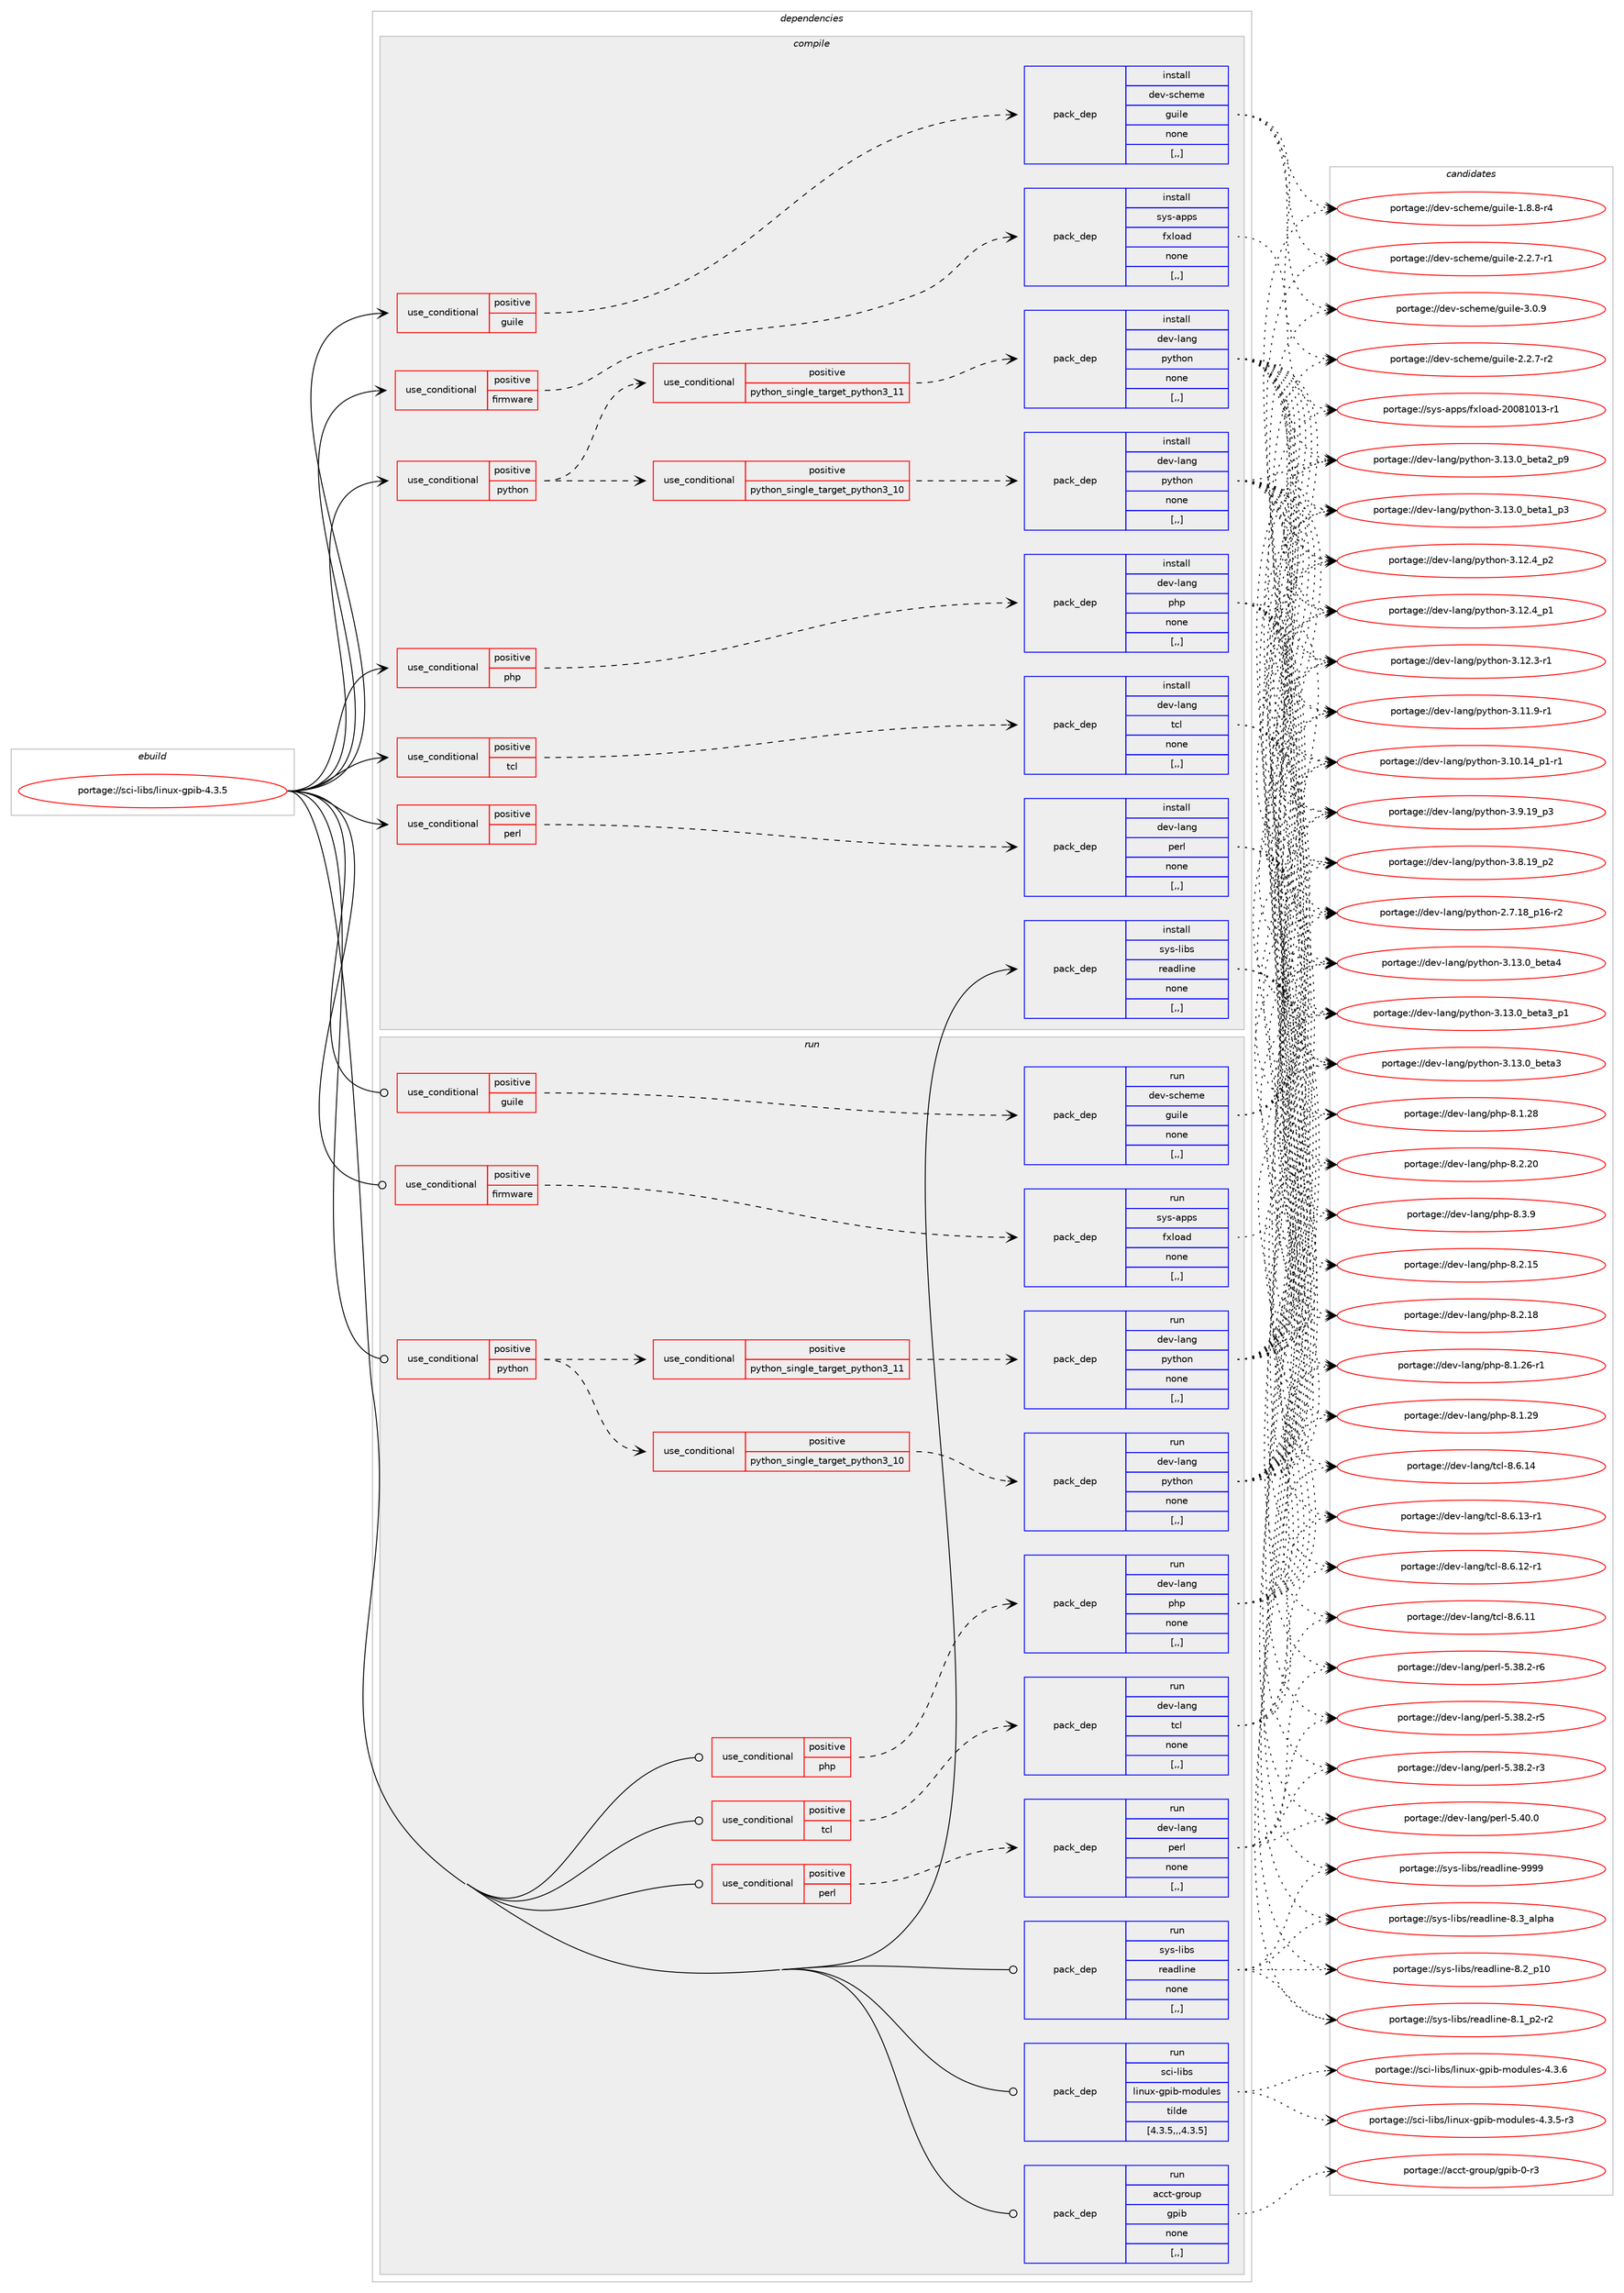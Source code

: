 digraph prolog {

# *************
# Graph options
# *************

newrank=true;
concentrate=true;
compound=true;
graph [rankdir=LR,fontname=Helvetica,fontsize=10,ranksep=1.5];#, ranksep=2.5, nodesep=0.2];
edge  [arrowhead=vee];
node  [fontname=Helvetica,fontsize=10];

# **********
# The ebuild
# **********

subgraph cluster_leftcol {
color=gray;
label=<<i>ebuild</i>>;
id [label="portage://sci-libs/linux-gpib-4.3.5", color=red, width=4, href="../sci-libs/linux-gpib-4.3.5.svg"];
}

# ****************
# The dependencies
# ****************

subgraph cluster_midcol {
color=gray;
label=<<i>dependencies</i>>;
subgraph cluster_compile {
fillcolor="#eeeeee";
style=filled;
label=<<i>compile</i>>;
subgraph cond106929 {
dependency403985 [label=<<TABLE BORDER="0" CELLBORDER="1" CELLSPACING="0" CELLPADDING="4"><TR><TD ROWSPAN="3" CELLPADDING="10">use_conditional</TD></TR><TR><TD>positive</TD></TR><TR><TD>firmware</TD></TR></TABLE>>, shape=none, color=red];
subgraph pack294185 {
dependency403986 [label=<<TABLE BORDER="0" CELLBORDER="1" CELLSPACING="0" CELLPADDING="4" WIDTH="220"><TR><TD ROWSPAN="6" CELLPADDING="30">pack_dep</TD></TR><TR><TD WIDTH="110">install</TD></TR><TR><TD>sys-apps</TD></TR><TR><TD>fxload</TD></TR><TR><TD>none</TD></TR><TR><TD>[,,]</TD></TR></TABLE>>, shape=none, color=blue];
}
dependency403985:e -> dependency403986:w [weight=20,style="dashed",arrowhead="vee"];
}
id:e -> dependency403985:w [weight=20,style="solid",arrowhead="vee"];
subgraph cond106930 {
dependency403987 [label=<<TABLE BORDER="0" CELLBORDER="1" CELLSPACING="0" CELLPADDING="4"><TR><TD ROWSPAN="3" CELLPADDING="10">use_conditional</TD></TR><TR><TD>positive</TD></TR><TR><TD>guile</TD></TR></TABLE>>, shape=none, color=red];
subgraph pack294186 {
dependency403988 [label=<<TABLE BORDER="0" CELLBORDER="1" CELLSPACING="0" CELLPADDING="4" WIDTH="220"><TR><TD ROWSPAN="6" CELLPADDING="30">pack_dep</TD></TR><TR><TD WIDTH="110">install</TD></TR><TR><TD>dev-scheme</TD></TR><TR><TD>guile</TD></TR><TR><TD>none</TD></TR><TR><TD>[,,]</TD></TR></TABLE>>, shape=none, color=blue];
}
dependency403987:e -> dependency403988:w [weight=20,style="dashed",arrowhead="vee"];
}
id:e -> dependency403987:w [weight=20,style="solid",arrowhead="vee"];
subgraph cond106931 {
dependency403989 [label=<<TABLE BORDER="0" CELLBORDER="1" CELLSPACING="0" CELLPADDING="4"><TR><TD ROWSPAN="3" CELLPADDING="10">use_conditional</TD></TR><TR><TD>positive</TD></TR><TR><TD>perl</TD></TR></TABLE>>, shape=none, color=red];
subgraph pack294187 {
dependency403990 [label=<<TABLE BORDER="0" CELLBORDER="1" CELLSPACING="0" CELLPADDING="4" WIDTH="220"><TR><TD ROWSPAN="6" CELLPADDING="30">pack_dep</TD></TR><TR><TD WIDTH="110">install</TD></TR><TR><TD>dev-lang</TD></TR><TR><TD>perl</TD></TR><TR><TD>none</TD></TR><TR><TD>[,,]</TD></TR></TABLE>>, shape=none, color=blue];
}
dependency403989:e -> dependency403990:w [weight=20,style="dashed",arrowhead="vee"];
}
id:e -> dependency403989:w [weight=20,style="solid",arrowhead="vee"];
subgraph cond106932 {
dependency403991 [label=<<TABLE BORDER="0" CELLBORDER="1" CELLSPACING="0" CELLPADDING="4"><TR><TD ROWSPAN="3" CELLPADDING="10">use_conditional</TD></TR><TR><TD>positive</TD></TR><TR><TD>php</TD></TR></TABLE>>, shape=none, color=red];
subgraph pack294188 {
dependency403992 [label=<<TABLE BORDER="0" CELLBORDER="1" CELLSPACING="0" CELLPADDING="4" WIDTH="220"><TR><TD ROWSPAN="6" CELLPADDING="30">pack_dep</TD></TR><TR><TD WIDTH="110">install</TD></TR><TR><TD>dev-lang</TD></TR><TR><TD>php</TD></TR><TR><TD>none</TD></TR><TR><TD>[,,]</TD></TR></TABLE>>, shape=none, color=blue];
}
dependency403991:e -> dependency403992:w [weight=20,style="dashed",arrowhead="vee"];
}
id:e -> dependency403991:w [weight=20,style="solid",arrowhead="vee"];
subgraph cond106933 {
dependency403993 [label=<<TABLE BORDER="0" CELLBORDER="1" CELLSPACING="0" CELLPADDING="4"><TR><TD ROWSPAN="3" CELLPADDING="10">use_conditional</TD></TR><TR><TD>positive</TD></TR><TR><TD>python</TD></TR></TABLE>>, shape=none, color=red];
subgraph cond106934 {
dependency403994 [label=<<TABLE BORDER="0" CELLBORDER="1" CELLSPACING="0" CELLPADDING="4"><TR><TD ROWSPAN="3" CELLPADDING="10">use_conditional</TD></TR><TR><TD>positive</TD></TR><TR><TD>python_single_target_python3_10</TD></TR></TABLE>>, shape=none, color=red];
subgraph pack294189 {
dependency403995 [label=<<TABLE BORDER="0" CELLBORDER="1" CELLSPACING="0" CELLPADDING="4" WIDTH="220"><TR><TD ROWSPAN="6" CELLPADDING="30">pack_dep</TD></TR><TR><TD WIDTH="110">install</TD></TR><TR><TD>dev-lang</TD></TR><TR><TD>python</TD></TR><TR><TD>none</TD></TR><TR><TD>[,,]</TD></TR></TABLE>>, shape=none, color=blue];
}
dependency403994:e -> dependency403995:w [weight=20,style="dashed",arrowhead="vee"];
}
dependency403993:e -> dependency403994:w [weight=20,style="dashed",arrowhead="vee"];
subgraph cond106935 {
dependency403996 [label=<<TABLE BORDER="0" CELLBORDER="1" CELLSPACING="0" CELLPADDING="4"><TR><TD ROWSPAN="3" CELLPADDING="10">use_conditional</TD></TR><TR><TD>positive</TD></TR><TR><TD>python_single_target_python3_11</TD></TR></TABLE>>, shape=none, color=red];
subgraph pack294190 {
dependency403997 [label=<<TABLE BORDER="0" CELLBORDER="1" CELLSPACING="0" CELLPADDING="4" WIDTH="220"><TR><TD ROWSPAN="6" CELLPADDING="30">pack_dep</TD></TR><TR><TD WIDTH="110">install</TD></TR><TR><TD>dev-lang</TD></TR><TR><TD>python</TD></TR><TR><TD>none</TD></TR><TR><TD>[,,]</TD></TR></TABLE>>, shape=none, color=blue];
}
dependency403996:e -> dependency403997:w [weight=20,style="dashed",arrowhead="vee"];
}
dependency403993:e -> dependency403996:w [weight=20,style="dashed",arrowhead="vee"];
}
id:e -> dependency403993:w [weight=20,style="solid",arrowhead="vee"];
subgraph cond106936 {
dependency403998 [label=<<TABLE BORDER="0" CELLBORDER="1" CELLSPACING="0" CELLPADDING="4"><TR><TD ROWSPAN="3" CELLPADDING="10">use_conditional</TD></TR><TR><TD>positive</TD></TR><TR><TD>tcl</TD></TR></TABLE>>, shape=none, color=red];
subgraph pack294191 {
dependency403999 [label=<<TABLE BORDER="0" CELLBORDER="1" CELLSPACING="0" CELLPADDING="4" WIDTH="220"><TR><TD ROWSPAN="6" CELLPADDING="30">pack_dep</TD></TR><TR><TD WIDTH="110">install</TD></TR><TR><TD>dev-lang</TD></TR><TR><TD>tcl</TD></TR><TR><TD>none</TD></TR><TR><TD>[,,]</TD></TR></TABLE>>, shape=none, color=blue];
}
dependency403998:e -> dependency403999:w [weight=20,style="dashed",arrowhead="vee"];
}
id:e -> dependency403998:w [weight=20,style="solid",arrowhead="vee"];
subgraph pack294192 {
dependency404000 [label=<<TABLE BORDER="0" CELLBORDER="1" CELLSPACING="0" CELLPADDING="4" WIDTH="220"><TR><TD ROWSPAN="6" CELLPADDING="30">pack_dep</TD></TR><TR><TD WIDTH="110">install</TD></TR><TR><TD>sys-libs</TD></TR><TR><TD>readline</TD></TR><TR><TD>none</TD></TR><TR><TD>[,,]</TD></TR></TABLE>>, shape=none, color=blue];
}
id:e -> dependency404000:w [weight=20,style="solid",arrowhead="vee"];
}
subgraph cluster_compileandrun {
fillcolor="#eeeeee";
style=filled;
label=<<i>compile and run</i>>;
}
subgraph cluster_run {
fillcolor="#eeeeee";
style=filled;
label=<<i>run</i>>;
subgraph cond106937 {
dependency404001 [label=<<TABLE BORDER="0" CELLBORDER="1" CELLSPACING="0" CELLPADDING="4"><TR><TD ROWSPAN="3" CELLPADDING="10">use_conditional</TD></TR><TR><TD>positive</TD></TR><TR><TD>firmware</TD></TR></TABLE>>, shape=none, color=red];
subgraph pack294193 {
dependency404002 [label=<<TABLE BORDER="0" CELLBORDER="1" CELLSPACING="0" CELLPADDING="4" WIDTH="220"><TR><TD ROWSPAN="6" CELLPADDING="30">pack_dep</TD></TR><TR><TD WIDTH="110">run</TD></TR><TR><TD>sys-apps</TD></TR><TR><TD>fxload</TD></TR><TR><TD>none</TD></TR><TR><TD>[,,]</TD></TR></TABLE>>, shape=none, color=blue];
}
dependency404001:e -> dependency404002:w [weight=20,style="dashed",arrowhead="vee"];
}
id:e -> dependency404001:w [weight=20,style="solid",arrowhead="odot"];
subgraph cond106938 {
dependency404003 [label=<<TABLE BORDER="0" CELLBORDER="1" CELLSPACING="0" CELLPADDING="4"><TR><TD ROWSPAN="3" CELLPADDING="10">use_conditional</TD></TR><TR><TD>positive</TD></TR><TR><TD>guile</TD></TR></TABLE>>, shape=none, color=red];
subgraph pack294194 {
dependency404004 [label=<<TABLE BORDER="0" CELLBORDER="1" CELLSPACING="0" CELLPADDING="4" WIDTH="220"><TR><TD ROWSPAN="6" CELLPADDING="30">pack_dep</TD></TR><TR><TD WIDTH="110">run</TD></TR><TR><TD>dev-scheme</TD></TR><TR><TD>guile</TD></TR><TR><TD>none</TD></TR><TR><TD>[,,]</TD></TR></TABLE>>, shape=none, color=blue];
}
dependency404003:e -> dependency404004:w [weight=20,style="dashed",arrowhead="vee"];
}
id:e -> dependency404003:w [weight=20,style="solid",arrowhead="odot"];
subgraph cond106939 {
dependency404005 [label=<<TABLE BORDER="0" CELLBORDER="1" CELLSPACING="0" CELLPADDING="4"><TR><TD ROWSPAN="3" CELLPADDING="10">use_conditional</TD></TR><TR><TD>positive</TD></TR><TR><TD>perl</TD></TR></TABLE>>, shape=none, color=red];
subgraph pack294195 {
dependency404006 [label=<<TABLE BORDER="0" CELLBORDER="1" CELLSPACING="0" CELLPADDING="4" WIDTH="220"><TR><TD ROWSPAN="6" CELLPADDING="30">pack_dep</TD></TR><TR><TD WIDTH="110">run</TD></TR><TR><TD>dev-lang</TD></TR><TR><TD>perl</TD></TR><TR><TD>none</TD></TR><TR><TD>[,,]</TD></TR></TABLE>>, shape=none, color=blue];
}
dependency404005:e -> dependency404006:w [weight=20,style="dashed",arrowhead="vee"];
}
id:e -> dependency404005:w [weight=20,style="solid",arrowhead="odot"];
subgraph cond106940 {
dependency404007 [label=<<TABLE BORDER="0" CELLBORDER="1" CELLSPACING="0" CELLPADDING="4"><TR><TD ROWSPAN="3" CELLPADDING="10">use_conditional</TD></TR><TR><TD>positive</TD></TR><TR><TD>php</TD></TR></TABLE>>, shape=none, color=red];
subgraph pack294196 {
dependency404008 [label=<<TABLE BORDER="0" CELLBORDER="1" CELLSPACING="0" CELLPADDING="4" WIDTH="220"><TR><TD ROWSPAN="6" CELLPADDING="30">pack_dep</TD></TR><TR><TD WIDTH="110">run</TD></TR><TR><TD>dev-lang</TD></TR><TR><TD>php</TD></TR><TR><TD>none</TD></TR><TR><TD>[,,]</TD></TR></TABLE>>, shape=none, color=blue];
}
dependency404007:e -> dependency404008:w [weight=20,style="dashed",arrowhead="vee"];
}
id:e -> dependency404007:w [weight=20,style="solid",arrowhead="odot"];
subgraph cond106941 {
dependency404009 [label=<<TABLE BORDER="0" CELLBORDER="1" CELLSPACING="0" CELLPADDING="4"><TR><TD ROWSPAN="3" CELLPADDING="10">use_conditional</TD></TR><TR><TD>positive</TD></TR><TR><TD>python</TD></TR></TABLE>>, shape=none, color=red];
subgraph cond106942 {
dependency404010 [label=<<TABLE BORDER="0" CELLBORDER="1" CELLSPACING="0" CELLPADDING="4"><TR><TD ROWSPAN="3" CELLPADDING="10">use_conditional</TD></TR><TR><TD>positive</TD></TR><TR><TD>python_single_target_python3_10</TD></TR></TABLE>>, shape=none, color=red];
subgraph pack294197 {
dependency404011 [label=<<TABLE BORDER="0" CELLBORDER="1" CELLSPACING="0" CELLPADDING="4" WIDTH="220"><TR><TD ROWSPAN="6" CELLPADDING="30">pack_dep</TD></TR><TR><TD WIDTH="110">run</TD></TR><TR><TD>dev-lang</TD></TR><TR><TD>python</TD></TR><TR><TD>none</TD></TR><TR><TD>[,,]</TD></TR></TABLE>>, shape=none, color=blue];
}
dependency404010:e -> dependency404011:w [weight=20,style="dashed",arrowhead="vee"];
}
dependency404009:e -> dependency404010:w [weight=20,style="dashed",arrowhead="vee"];
subgraph cond106943 {
dependency404012 [label=<<TABLE BORDER="0" CELLBORDER="1" CELLSPACING="0" CELLPADDING="4"><TR><TD ROWSPAN="3" CELLPADDING="10">use_conditional</TD></TR><TR><TD>positive</TD></TR><TR><TD>python_single_target_python3_11</TD></TR></TABLE>>, shape=none, color=red];
subgraph pack294198 {
dependency404013 [label=<<TABLE BORDER="0" CELLBORDER="1" CELLSPACING="0" CELLPADDING="4" WIDTH="220"><TR><TD ROWSPAN="6" CELLPADDING="30">pack_dep</TD></TR><TR><TD WIDTH="110">run</TD></TR><TR><TD>dev-lang</TD></TR><TR><TD>python</TD></TR><TR><TD>none</TD></TR><TR><TD>[,,]</TD></TR></TABLE>>, shape=none, color=blue];
}
dependency404012:e -> dependency404013:w [weight=20,style="dashed",arrowhead="vee"];
}
dependency404009:e -> dependency404012:w [weight=20,style="dashed",arrowhead="vee"];
}
id:e -> dependency404009:w [weight=20,style="solid",arrowhead="odot"];
subgraph cond106944 {
dependency404014 [label=<<TABLE BORDER="0" CELLBORDER="1" CELLSPACING="0" CELLPADDING="4"><TR><TD ROWSPAN="3" CELLPADDING="10">use_conditional</TD></TR><TR><TD>positive</TD></TR><TR><TD>tcl</TD></TR></TABLE>>, shape=none, color=red];
subgraph pack294199 {
dependency404015 [label=<<TABLE BORDER="0" CELLBORDER="1" CELLSPACING="0" CELLPADDING="4" WIDTH="220"><TR><TD ROWSPAN="6" CELLPADDING="30">pack_dep</TD></TR><TR><TD WIDTH="110">run</TD></TR><TR><TD>dev-lang</TD></TR><TR><TD>tcl</TD></TR><TR><TD>none</TD></TR><TR><TD>[,,]</TD></TR></TABLE>>, shape=none, color=blue];
}
dependency404014:e -> dependency404015:w [weight=20,style="dashed",arrowhead="vee"];
}
id:e -> dependency404014:w [weight=20,style="solid",arrowhead="odot"];
subgraph pack294200 {
dependency404016 [label=<<TABLE BORDER="0" CELLBORDER="1" CELLSPACING="0" CELLPADDING="4" WIDTH="220"><TR><TD ROWSPAN="6" CELLPADDING="30">pack_dep</TD></TR><TR><TD WIDTH="110">run</TD></TR><TR><TD>acct-group</TD></TR><TR><TD>gpib</TD></TR><TR><TD>none</TD></TR><TR><TD>[,,]</TD></TR></TABLE>>, shape=none, color=blue];
}
id:e -> dependency404016:w [weight=20,style="solid",arrowhead="odot"];
subgraph pack294201 {
dependency404017 [label=<<TABLE BORDER="0" CELLBORDER="1" CELLSPACING="0" CELLPADDING="4" WIDTH="220"><TR><TD ROWSPAN="6" CELLPADDING="30">pack_dep</TD></TR><TR><TD WIDTH="110">run</TD></TR><TR><TD>sci-libs</TD></TR><TR><TD>linux-gpib-modules</TD></TR><TR><TD>tilde</TD></TR><TR><TD>[4.3.5,,,4.3.5]</TD></TR></TABLE>>, shape=none, color=blue];
}
id:e -> dependency404017:w [weight=20,style="solid",arrowhead="odot"];
subgraph pack294202 {
dependency404018 [label=<<TABLE BORDER="0" CELLBORDER="1" CELLSPACING="0" CELLPADDING="4" WIDTH="220"><TR><TD ROWSPAN="6" CELLPADDING="30">pack_dep</TD></TR><TR><TD WIDTH="110">run</TD></TR><TR><TD>sys-libs</TD></TR><TR><TD>readline</TD></TR><TR><TD>none</TD></TR><TR><TD>[,,]</TD></TR></TABLE>>, shape=none, color=blue];
}
id:e -> dependency404018:w [weight=20,style="solid",arrowhead="odot"];
}
}

# **************
# The candidates
# **************

subgraph cluster_choices {
rank=same;
color=gray;
label=<<i>candidates</i>>;

subgraph choice294185 {
color=black;
nodesep=1;
choice115121115459711211211547102120108111971004550484856494849514511449 [label="portage://sys-apps/fxload-20081013-r1", color=red, width=4,href="../sys-apps/fxload-20081013-r1.svg"];
dependency403986:e -> choice115121115459711211211547102120108111971004550484856494849514511449:w [style=dotted,weight="100"];
}
subgraph choice294186 {
color=black;
nodesep=1;
choice100101118451159910410110910147103117105108101455146484657 [label="portage://dev-scheme/guile-3.0.9", color=red, width=4,href="../dev-scheme/guile-3.0.9.svg"];
choice1001011184511599104101109101471031171051081014550465046554511450 [label="portage://dev-scheme/guile-2.2.7-r2", color=red, width=4,href="../dev-scheme/guile-2.2.7-r2.svg"];
choice1001011184511599104101109101471031171051081014550465046554511449 [label="portage://dev-scheme/guile-2.2.7-r1", color=red, width=4,href="../dev-scheme/guile-2.2.7-r1.svg"];
choice1001011184511599104101109101471031171051081014549465646564511452 [label="portage://dev-scheme/guile-1.8.8-r4", color=red, width=4,href="../dev-scheme/guile-1.8.8-r4.svg"];
dependency403988:e -> choice100101118451159910410110910147103117105108101455146484657:w [style=dotted,weight="100"];
dependency403988:e -> choice1001011184511599104101109101471031171051081014550465046554511450:w [style=dotted,weight="100"];
dependency403988:e -> choice1001011184511599104101109101471031171051081014550465046554511449:w [style=dotted,weight="100"];
dependency403988:e -> choice1001011184511599104101109101471031171051081014549465646564511452:w [style=dotted,weight="100"];
}
subgraph choice294187 {
color=black;
nodesep=1;
choice10010111845108971101034711210111410845534652484648 [label="portage://dev-lang/perl-5.40.0", color=red, width=4,href="../dev-lang/perl-5.40.0.svg"];
choice100101118451089711010347112101114108455346515646504511454 [label="portage://dev-lang/perl-5.38.2-r6", color=red, width=4,href="../dev-lang/perl-5.38.2-r6.svg"];
choice100101118451089711010347112101114108455346515646504511453 [label="portage://dev-lang/perl-5.38.2-r5", color=red, width=4,href="../dev-lang/perl-5.38.2-r5.svg"];
choice100101118451089711010347112101114108455346515646504511451 [label="portage://dev-lang/perl-5.38.2-r3", color=red, width=4,href="../dev-lang/perl-5.38.2-r3.svg"];
dependency403990:e -> choice10010111845108971101034711210111410845534652484648:w [style=dotted,weight="100"];
dependency403990:e -> choice100101118451089711010347112101114108455346515646504511454:w [style=dotted,weight="100"];
dependency403990:e -> choice100101118451089711010347112101114108455346515646504511453:w [style=dotted,weight="100"];
dependency403990:e -> choice100101118451089711010347112101114108455346515646504511451:w [style=dotted,weight="100"];
}
subgraph choice294188 {
color=black;
nodesep=1;
choice100101118451089711010347112104112455646514657 [label="portage://dev-lang/php-8.3.9", color=red, width=4,href="../dev-lang/php-8.3.9.svg"];
choice10010111845108971101034711210411245564650465048 [label="portage://dev-lang/php-8.2.20", color=red, width=4,href="../dev-lang/php-8.2.20.svg"];
choice10010111845108971101034711210411245564650464956 [label="portage://dev-lang/php-8.2.18", color=red, width=4,href="../dev-lang/php-8.2.18.svg"];
choice10010111845108971101034711210411245564650464953 [label="portage://dev-lang/php-8.2.15", color=red, width=4,href="../dev-lang/php-8.2.15.svg"];
choice10010111845108971101034711210411245564649465057 [label="portage://dev-lang/php-8.1.29", color=red, width=4,href="../dev-lang/php-8.1.29.svg"];
choice10010111845108971101034711210411245564649465056 [label="portage://dev-lang/php-8.1.28", color=red, width=4,href="../dev-lang/php-8.1.28.svg"];
choice100101118451089711010347112104112455646494650544511449 [label="portage://dev-lang/php-8.1.26-r1", color=red, width=4,href="../dev-lang/php-8.1.26-r1.svg"];
dependency403992:e -> choice100101118451089711010347112104112455646514657:w [style=dotted,weight="100"];
dependency403992:e -> choice10010111845108971101034711210411245564650465048:w [style=dotted,weight="100"];
dependency403992:e -> choice10010111845108971101034711210411245564650464956:w [style=dotted,weight="100"];
dependency403992:e -> choice10010111845108971101034711210411245564650464953:w [style=dotted,weight="100"];
dependency403992:e -> choice10010111845108971101034711210411245564649465057:w [style=dotted,weight="100"];
dependency403992:e -> choice10010111845108971101034711210411245564649465056:w [style=dotted,weight="100"];
dependency403992:e -> choice100101118451089711010347112104112455646494650544511449:w [style=dotted,weight="100"];
}
subgraph choice294189 {
color=black;
nodesep=1;
choice1001011184510897110103471121211161041111104551464951464895981011169752 [label="portage://dev-lang/python-3.13.0_beta4", color=red, width=4,href="../dev-lang/python-3.13.0_beta4.svg"];
choice10010111845108971101034711212111610411111045514649514648959810111697519511249 [label="portage://dev-lang/python-3.13.0_beta3_p1", color=red, width=4,href="../dev-lang/python-3.13.0_beta3_p1.svg"];
choice1001011184510897110103471121211161041111104551464951464895981011169751 [label="portage://dev-lang/python-3.13.0_beta3", color=red, width=4,href="../dev-lang/python-3.13.0_beta3.svg"];
choice10010111845108971101034711212111610411111045514649514648959810111697509511257 [label="portage://dev-lang/python-3.13.0_beta2_p9", color=red, width=4,href="../dev-lang/python-3.13.0_beta2_p9.svg"];
choice10010111845108971101034711212111610411111045514649514648959810111697499511251 [label="portage://dev-lang/python-3.13.0_beta1_p3", color=red, width=4,href="../dev-lang/python-3.13.0_beta1_p3.svg"];
choice100101118451089711010347112121116104111110455146495046529511250 [label="portage://dev-lang/python-3.12.4_p2", color=red, width=4,href="../dev-lang/python-3.12.4_p2.svg"];
choice100101118451089711010347112121116104111110455146495046529511249 [label="portage://dev-lang/python-3.12.4_p1", color=red, width=4,href="../dev-lang/python-3.12.4_p1.svg"];
choice100101118451089711010347112121116104111110455146495046514511449 [label="portage://dev-lang/python-3.12.3-r1", color=red, width=4,href="../dev-lang/python-3.12.3-r1.svg"];
choice100101118451089711010347112121116104111110455146494946574511449 [label="portage://dev-lang/python-3.11.9-r1", color=red, width=4,href="../dev-lang/python-3.11.9-r1.svg"];
choice100101118451089711010347112121116104111110455146494846495295112494511449 [label="portage://dev-lang/python-3.10.14_p1-r1", color=red, width=4,href="../dev-lang/python-3.10.14_p1-r1.svg"];
choice100101118451089711010347112121116104111110455146574649579511251 [label="portage://dev-lang/python-3.9.19_p3", color=red, width=4,href="../dev-lang/python-3.9.19_p3.svg"];
choice100101118451089711010347112121116104111110455146564649579511250 [label="portage://dev-lang/python-3.8.19_p2", color=red, width=4,href="../dev-lang/python-3.8.19_p2.svg"];
choice100101118451089711010347112121116104111110455046554649569511249544511450 [label="portage://dev-lang/python-2.7.18_p16-r2", color=red, width=4,href="../dev-lang/python-2.7.18_p16-r2.svg"];
dependency403995:e -> choice1001011184510897110103471121211161041111104551464951464895981011169752:w [style=dotted,weight="100"];
dependency403995:e -> choice10010111845108971101034711212111610411111045514649514648959810111697519511249:w [style=dotted,weight="100"];
dependency403995:e -> choice1001011184510897110103471121211161041111104551464951464895981011169751:w [style=dotted,weight="100"];
dependency403995:e -> choice10010111845108971101034711212111610411111045514649514648959810111697509511257:w [style=dotted,weight="100"];
dependency403995:e -> choice10010111845108971101034711212111610411111045514649514648959810111697499511251:w [style=dotted,weight="100"];
dependency403995:e -> choice100101118451089711010347112121116104111110455146495046529511250:w [style=dotted,weight="100"];
dependency403995:e -> choice100101118451089711010347112121116104111110455146495046529511249:w [style=dotted,weight="100"];
dependency403995:e -> choice100101118451089711010347112121116104111110455146495046514511449:w [style=dotted,weight="100"];
dependency403995:e -> choice100101118451089711010347112121116104111110455146494946574511449:w [style=dotted,weight="100"];
dependency403995:e -> choice100101118451089711010347112121116104111110455146494846495295112494511449:w [style=dotted,weight="100"];
dependency403995:e -> choice100101118451089711010347112121116104111110455146574649579511251:w [style=dotted,weight="100"];
dependency403995:e -> choice100101118451089711010347112121116104111110455146564649579511250:w [style=dotted,weight="100"];
dependency403995:e -> choice100101118451089711010347112121116104111110455046554649569511249544511450:w [style=dotted,weight="100"];
}
subgraph choice294190 {
color=black;
nodesep=1;
choice1001011184510897110103471121211161041111104551464951464895981011169752 [label="portage://dev-lang/python-3.13.0_beta4", color=red, width=4,href="../dev-lang/python-3.13.0_beta4.svg"];
choice10010111845108971101034711212111610411111045514649514648959810111697519511249 [label="portage://dev-lang/python-3.13.0_beta3_p1", color=red, width=4,href="../dev-lang/python-3.13.0_beta3_p1.svg"];
choice1001011184510897110103471121211161041111104551464951464895981011169751 [label="portage://dev-lang/python-3.13.0_beta3", color=red, width=4,href="../dev-lang/python-3.13.0_beta3.svg"];
choice10010111845108971101034711212111610411111045514649514648959810111697509511257 [label="portage://dev-lang/python-3.13.0_beta2_p9", color=red, width=4,href="../dev-lang/python-3.13.0_beta2_p9.svg"];
choice10010111845108971101034711212111610411111045514649514648959810111697499511251 [label="portage://dev-lang/python-3.13.0_beta1_p3", color=red, width=4,href="../dev-lang/python-3.13.0_beta1_p3.svg"];
choice100101118451089711010347112121116104111110455146495046529511250 [label="portage://dev-lang/python-3.12.4_p2", color=red, width=4,href="../dev-lang/python-3.12.4_p2.svg"];
choice100101118451089711010347112121116104111110455146495046529511249 [label="portage://dev-lang/python-3.12.4_p1", color=red, width=4,href="../dev-lang/python-3.12.4_p1.svg"];
choice100101118451089711010347112121116104111110455146495046514511449 [label="portage://dev-lang/python-3.12.3-r1", color=red, width=4,href="../dev-lang/python-3.12.3-r1.svg"];
choice100101118451089711010347112121116104111110455146494946574511449 [label="portage://dev-lang/python-3.11.9-r1", color=red, width=4,href="../dev-lang/python-3.11.9-r1.svg"];
choice100101118451089711010347112121116104111110455146494846495295112494511449 [label="portage://dev-lang/python-3.10.14_p1-r1", color=red, width=4,href="../dev-lang/python-3.10.14_p1-r1.svg"];
choice100101118451089711010347112121116104111110455146574649579511251 [label="portage://dev-lang/python-3.9.19_p3", color=red, width=4,href="../dev-lang/python-3.9.19_p3.svg"];
choice100101118451089711010347112121116104111110455146564649579511250 [label="portage://dev-lang/python-3.8.19_p2", color=red, width=4,href="../dev-lang/python-3.8.19_p2.svg"];
choice100101118451089711010347112121116104111110455046554649569511249544511450 [label="portage://dev-lang/python-2.7.18_p16-r2", color=red, width=4,href="../dev-lang/python-2.7.18_p16-r2.svg"];
dependency403997:e -> choice1001011184510897110103471121211161041111104551464951464895981011169752:w [style=dotted,weight="100"];
dependency403997:e -> choice10010111845108971101034711212111610411111045514649514648959810111697519511249:w [style=dotted,weight="100"];
dependency403997:e -> choice1001011184510897110103471121211161041111104551464951464895981011169751:w [style=dotted,weight="100"];
dependency403997:e -> choice10010111845108971101034711212111610411111045514649514648959810111697509511257:w [style=dotted,weight="100"];
dependency403997:e -> choice10010111845108971101034711212111610411111045514649514648959810111697499511251:w [style=dotted,weight="100"];
dependency403997:e -> choice100101118451089711010347112121116104111110455146495046529511250:w [style=dotted,weight="100"];
dependency403997:e -> choice100101118451089711010347112121116104111110455146495046529511249:w [style=dotted,weight="100"];
dependency403997:e -> choice100101118451089711010347112121116104111110455146495046514511449:w [style=dotted,weight="100"];
dependency403997:e -> choice100101118451089711010347112121116104111110455146494946574511449:w [style=dotted,weight="100"];
dependency403997:e -> choice100101118451089711010347112121116104111110455146494846495295112494511449:w [style=dotted,weight="100"];
dependency403997:e -> choice100101118451089711010347112121116104111110455146574649579511251:w [style=dotted,weight="100"];
dependency403997:e -> choice100101118451089711010347112121116104111110455146564649579511250:w [style=dotted,weight="100"];
dependency403997:e -> choice100101118451089711010347112121116104111110455046554649569511249544511450:w [style=dotted,weight="100"];
}
subgraph choice294191 {
color=black;
nodesep=1;
choice1001011184510897110103471169910845564654464952 [label="portage://dev-lang/tcl-8.6.14", color=red, width=4,href="../dev-lang/tcl-8.6.14.svg"];
choice10010111845108971101034711699108455646544649514511449 [label="portage://dev-lang/tcl-8.6.13-r1", color=red, width=4,href="../dev-lang/tcl-8.6.13-r1.svg"];
choice10010111845108971101034711699108455646544649504511449 [label="portage://dev-lang/tcl-8.6.12-r1", color=red, width=4,href="../dev-lang/tcl-8.6.12-r1.svg"];
choice1001011184510897110103471169910845564654464949 [label="portage://dev-lang/tcl-8.6.11", color=red, width=4,href="../dev-lang/tcl-8.6.11.svg"];
dependency403999:e -> choice1001011184510897110103471169910845564654464952:w [style=dotted,weight="100"];
dependency403999:e -> choice10010111845108971101034711699108455646544649514511449:w [style=dotted,weight="100"];
dependency403999:e -> choice10010111845108971101034711699108455646544649504511449:w [style=dotted,weight="100"];
dependency403999:e -> choice1001011184510897110103471169910845564654464949:w [style=dotted,weight="100"];
}
subgraph choice294192 {
color=black;
nodesep=1;
choice115121115451081059811547114101971001081051101014557575757 [label="portage://sys-libs/readline-9999", color=red, width=4,href="../sys-libs/readline-9999.svg"];
choice1151211154510810598115471141019710010810511010145564651959710811210497 [label="portage://sys-libs/readline-8.3_alpha", color=red, width=4,href="../sys-libs/readline-8.3_alpha.svg"];
choice1151211154510810598115471141019710010810511010145564650951124948 [label="portage://sys-libs/readline-8.2_p10", color=red, width=4,href="../sys-libs/readline-8.2_p10.svg"];
choice115121115451081059811547114101971001081051101014556464995112504511450 [label="portage://sys-libs/readline-8.1_p2-r2", color=red, width=4,href="../sys-libs/readline-8.1_p2-r2.svg"];
dependency404000:e -> choice115121115451081059811547114101971001081051101014557575757:w [style=dotted,weight="100"];
dependency404000:e -> choice1151211154510810598115471141019710010810511010145564651959710811210497:w [style=dotted,weight="100"];
dependency404000:e -> choice1151211154510810598115471141019710010810511010145564650951124948:w [style=dotted,weight="100"];
dependency404000:e -> choice115121115451081059811547114101971001081051101014556464995112504511450:w [style=dotted,weight="100"];
}
subgraph choice294193 {
color=black;
nodesep=1;
choice115121115459711211211547102120108111971004550484856494849514511449 [label="portage://sys-apps/fxload-20081013-r1", color=red, width=4,href="../sys-apps/fxload-20081013-r1.svg"];
dependency404002:e -> choice115121115459711211211547102120108111971004550484856494849514511449:w [style=dotted,weight="100"];
}
subgraph choice294194 {
color=black;
nodesep=1;
choice100101118451159910410110910147103117105108101455146484657 [label="portage://dev-scheme/guile-3.0.9", color=red, width=4,href="../dev-scheme/guile-3.0.9.svg"];
choice1001011184511599104101109101471031171051081014550465046554511450 [label="portage://dev-scheme/guile-2.2.7-r2", color=red, width=4,href="../dev-scheme/guile-2.2.7-r2.svg"];
choice1001011184511599104101109101471031171051081014550465046554511449 [label="portage://dev-scheme/guile-2.2.7-r1", color=red, width=4,href="../dev-scheme/guile-2.2.7-r1.svg"];
choice1001011184511599104101109101471031171051081014549465646564511452 [label="portage://dev-scheme/guile-1.8.8-r4", color=red, width=4,href="../dev-scheme/guile-1.8.8-r4.svg"];
dependency404004:e -> choice100101118451159910410110910147103117105108101455146484657:w [style=dotted,weight="100"];
dependency404004:e -> choice1001011184511599104101109101471031171051081014550465046554511450:w [style=dotted,weight="100"];
dependency404004:e -> choice1001011184511599104101109101471031171051081014550465046554511449:w [style=dotted,weight="100"];
dependency404004:e -> choice1001011184511599104101109101471031171051081014549465646564511452:w [style=dotted,weight="100"];
}
subgraph choice294195 {
color=black;
nodesep=1;
choice10010111845108971101034711210111410845534652484648 [label="portage://dev-lang/perl-5.40.0", color=red, width=4,href="../dev-lang/perl-5.40.0.svg"];
choice100101118451089711010347112101114108455346515646504511454 [label="portage://dev-lang/perl-5.38.2-r6", color=red, width=4,href="../dev-lang/perl-5.38.2-r6.svg"];
choice100101118451089711010347112101114108455346515646504511453 [label="portage://dev-lang/perl-5.38.2-r5", color=red, width=4,href="../dev-lang/perl-5.38.2-r5.svg"];
choice100101118451089711010347112101114108455346515646504511451 [label="portage://dev-lang/perl-5.38.2-r3", color=red, width=4,href="../dev-lang/perl-5.38.2-r3.svg"];
dependency404006:e -> choice10010111845108971101034711210111410845534652484648:w [style=dotted,weight="100"];
dependency404006:e -> choice100101118451089711010347112101114108455346515646504511454:w [style=dotted,weight="100"];
dependency404006:e -> choice100101118451089711010347112101114108455346515646504511453:w [style=dotted,weight="100"];
dependency404006:e -> choice100101118451089711010347112101114108455346515646504511451:w [style=dotted,weight="100"];
}
subgraph choice294196 {
color=black;
nodesep=1;
choice100101118451089711010347112104112455646514657 [label="portage://dev-lang/php-8.3.9", color=red, width=4,href="../dev-lang/php-8.3.9.svg"];
choice10010111845108971101034711210411245564650465048 [label="portage://dev-lang/php-8.2.20", color=red, width=4,href="../dev-lang/php-8.2.20.svg"];
choice10010111845108971101034711210411245564650464956 [label="portage://dev-lang/php-8.2.18", color=red, width=4,href="../dev-lang/php-8.2.18.svg"];
choice10010111845108971101034711210411245564650464953 [label="portage://dev-lang/php-8.2.15", color=red, width=4,href="../dev-lang/php-8.2.15.svg"];
choice10010111845108971101034711210411245564649465057 [label="portage://dev-lang/php-8.1.29", color=red, width=4,href="../dev-lang/php-8.1.29.svg"];
choice10010111845108971101034711210411245564649465056 [label="portage://dev-lang/php-8.1.28", color=red, width=4,href="../dev-lang/php-8.1.28.svg"];
choice100101118451089711010347112104112455646494650544511449 [label="portage://dev-lang/php-8.1.26-r1", color=red, width=4,href="../dev-lang/php-8.1.26-r1.svg"];
dependency404008:e -> choice100101118451089711010347112104112455646514657:w [style=dotted,weight="100"];
dependency404008:e -> choice10010111845108971101034711210411245564650465048:w [style=dotted,weight="100"];
dependency404008:e -> choice10010111845108971101034711210411245564650464956:w [style=dotted,weight="100"];
dependency404008:e -> choice10010111845108971101034711210411245564650464953:w [style=dotted,weight="100"];
dependency404008:e -> choice10010111845108971101034711210411245564649465057:w [style=dotted,weight="100"];
dependency404008:e -> choice10010111845108971101034711210411245564649465056:w [style=dotted,weight="100"];
dependency404008:e -> choice100101118451089711010347112104112455646494650544511449:w [style=dotted,weight="100"];
}
subgraph choice294197 {
color=black;
nodesep=1;
choice1001011184510897110103471121211161041111104551464951464895981011169752 [label="portage://dev-lang/python-3.13.0_beta4", color=red, width=4,href="../dev-lang/python-3.13.0_beta4.svg"];
choice10010111845108971101034711212111610411111045514649514648959810111697519511249 [label="portage://dev-lang/python-3.13.0_beta3_p1", color=red, width=4,href="../dev-lang/python-3.13.0_beta3_p1.svg"];
choice1001011184510897110103471121211161041111104551464951464895981011169751 [label="portage://dev-lang/python-3.13.0_beta3", color=red, width=4,href="../dev-lang/python-3.13.0_beta3.svg"];
choice10010111845108971101034711212111610411111045514649514648959810111697509511257 [label="portage://dev-lang/python-3.13.0_beta2_p9", color=red, width=4,href="../dev-lang/python-3.13.0_beta2_p9.svg"];
choice10010111845108971101034711212111610411111045514649514648959810111697499511251 [label="portage://dev-lang/python-3.13.0_beta1_p3", color=red, width=4,href="../dev-lang/python-3.13.0_beta1_p3.svg"];
choice100101118451089711010347112121116104111110455146495046529511250 [label="portage://dev-lang/python-3.12.4_p2", color=red, width=4,href="../dev-lang/python-3.12.4_p2.svg"];
choice100101118451089711010347112121116104111110455146495046529511249 [label="portage://dev-lang/python-3.12.4_p1", color=red, width=4,href="../dev-lang/python-3.12.4_p1.svg"];
choice100101118451089711010347112121116104111110455146495046514511449 [label="portage://dev-lang/python-3.12.3-r1", color=red, width=4,href="../dev-lang/python-3.12.3-r1.svg"];
choice100101118451089711010347112121116104111110455146494946574511449 [label="portage://dev-lang/python-3.11.9-r1", color=red, width=4,href="../dev-lang/python-3.11.9-r1.svg"];
choice100101118451089711010347112121116104111110455146494846495295112494511449 [label="portage://dev-lang/python-3.10.14_p1-r1", color=red, width=4,href="../dev-lang/python-3.10.14_p1-r1.svg"];
choice100101118451089711010347112121116104111110455146574649579511251 [label="portage://dev-lang/python-3.9.19_p3", color=red, width=4,href="../dev-lang/python-3.9.19_p3.svg"];
choice100101118451089711010347112121116104111110455146564649579511250 [label="portage://dev-lang/python-3.8.19_p2", color=red, width=4,href="../dev-lang/python-3.8.19_p2.svg"];
choice100101118451089711010347112121116104111110455046554649569511249544511450 [label="portage://dev-lang/python-2.7.18_p16-r2", color=red, width=4,href="../dev-lang/python-2.7.18_p16-r2.svg"];
dependency404011:e -> choice1001011184510897110103471121211161041111104551464951464895981011169752:w [style=dotted,weight="100"];
dependency404011:e -> choice10010111845108971101034711212111610411111045514649514648959810111697519511249:w [style=dotted,weight="100"];
dependency404011:e -> choice1001011184510897110103471121211161041111104551464951464895981011169751:w [style=dotted,weight="100"];
dependency404011:e -> choice10010111845108971101034711212111610411111045514649514648959810111697509511257:w [style=dotted,weight="100"];
dependency404011:e -> choice10010111845108971101034711212111610411111045514649514648959810111697499511251:w [style=dotted,weight="100"];
dependency404011:e -> choice100101118451089711010347112121116104111110455146495046529511250:w [style=dotted,weight="100"];
dependency404011:e -> choice100101118451089711010347112121116104111110455146495046529511249:w [style=dotted,weight="100"];
dependency404011:e -> choice100101118451089711010347112121116104111110455146495046514511449:w [style=dotted,weight="100"];
dependency404011:e -> choice100101118451089711010347112121116104111110455146494946574511449:w [style=dotted,weight="100"];
dependency404011:e -> choice100101118451089711010347112121116104111110455146494846495295112494511449:w [style=dotted,weight="100"];
dependency404011:e -> choice100101118451089711010347112121116104111110455146574649579511251:w [style=dotted,weight="100"];
dependency404011:e -> choice100101118451089711010347112121116104111110455146564649579511250:w [style=dotted,weight="100"];
dependency404011:e -> choice100101118451089711010347112121116104111110455046554649569511249544511450:w [style=dotted,weight="100"];
}
subgraph choice294198 {
color=black;
nodesep=1;
choice1001011184510897110103471121211161041111104551464951464895981011169752 [label="portage://dev-lang/python-3.13.0_beta4", color=red, width=4,href="../dev-lang/python-3.13.0_beta4.svg"];
choice10010111845108971101034711212111610411111045514649514648959810111697519511249 [label="portage://dev-lang/python-3.13.0_beta3_p1", color=red, width=4,href="../dev-lang/python-3.13.0_beta3_p1.svg"];
choice1001011184510897110103471121211161041111104551464951464895981011169751 [label="portage://dev-lang/python-3.13.0_beta3", color=red, width=4,href="../dev-lang/python-3.13.0_beta3.svg"];
choice10010111845108971101034711212111610411111045514649514648959810111697509511257 [label="portage://dev-lang/python-3.13.0_beta2_p9", color=red, width=4,href="../dev-lang/python-3.13.0_beta2_p9.svg"];
choice10010111845108971101034711212111610411111045514649514648959810111697499511251 [label="portage://dev-lang/python-3.13.0_beta1_p3", color=red, width=4,href="../dev-lang/python-3.13.0_beta1_p3.svg"];
choice100101118451089711010347112121116104111110455146495046529511250 [label="portage://dev-lang/python-3.12.4_p2", color=red, width=4,href="../dev-lang/python-3.12.4_p2.svg"];
choice100101118451089711010347112121116104111110455146495046529511249 [label="portage://dev-lang/python-3.12.4_p1", color=red, width=4,href="../dev-lang/python-3.12.4_p1.svg"];
choice100101118451089711010347112121116104111110455146495046514511449 [label="portage://dev-lang/python-3.12.3-r1", color=red, width=4,href="../dev-lang/python-3.12.3-r1.svg"];
choice100101118451089711010347112121116104111110455146494946574511449 [label="portage://dev-lang/python-3.11.9-r1", color=red, width=4,href="../dev-lang/python-3.11.9-r1.svg"];
choice100101118451089711010347112121116104111110455146494846495295112494511449 [label="portage://dev-lang/python-3.10.14_p1-r1", color=red, width=4,href="../dev-lang/python-3.10.14_p1-r1.svg"];
choice100101118451089711010347112121116104111110455146574649579511251 [label="portage://dev-lang/python-3.9.19_p3", color=red, width=4,href="../dev-lang/python-3.9.19_p3.svg"];
choice100101118451089711010347112121116104111110455146564649579511250 [label="portage://dev-lang/python-3.8.19_p2", color=red, width=4,href="../dev-lang/python-3.8.19_p2.svg"];
choice100101118451089711010347112121116104111110455046554649569511249544511450 [label="portage://dev-lang/python-2.7.18_p16-r2", color=red, width=4,href="../dev-lang/python-2.7.18_p16-r2.svg"];
dependency404013:e -> choice1001011184510897110103471121211161041111104551464951464895981011169752:w [style=dotted,weight="100"];
dependency404013:e -> choice10010111845108971101034711212111610411111045514649514648959810111697519511249:w [style=dotted,weight="100"];
dependency404013:e -> choice1001011184510897110103471121211161041111104551464951464895981011169751:w [style=dotted,weight="100"];
dependency404013:e -> choice10010111845108971101034711212111610411111045514649514648959810111697509511257:w [style=dotted,weight="100"];
dependency404013:e -> choice10010111845108971101034711212111610411111045514649514648959810111697499511251:w [style=dotted,weight="100"];
dependency404013:e -> choice100101118451089711010347112121116104111110455146495046529511250:w [style=dotted,weight="100"];
dependency404013:e -> choice100101118451089711010347112121116104111110455146495046529511249:w [style=dotted,weight="100"];
dependency404013:e -> choice100101118451089711010347112121116104111110455146495046514511449:w [style=dotted,weight="100"];
dependency404013:e -> choice100101118451089711010347112121116104111110455146494946574511449:w [style=dotted,weight="100"];
dependency404013:e -> choice100101118451089711010347112121116104111110455146494846495295112494511449:w [style=dotted,weight="100"];
dependency404013:e -> choice100101118451089711010347112121116104111110455146574649579511251:w [style=dotted,weight="100"];
dependency404013:e -> choice100101118451089711010347112121116104111110455146564649579511250:w [style=dotted,weight="100"];
dependency404013:e -> choice100101118451089711010347112121116104111110455046554649569511249544511450:w [style=dotted,weight="100"];
}
subgraph choice294199 {
color=black;
nodesep=1;
choice1001011184510897110103471169910845564654464952 [label="portage://dev-lang/tcl-8.6.14", color=red, width=4,href="../dev-lang/tcl-8.6.14.svg"];
choice10010111845108971101034711699108455646544649514511449 [label="portage://dev-lang/tcl-8.6.13-r1", color=red, width=4,href="../dev-lang/tcl-8.6.13-r1.svg"];
choice10010111845108971101034711699108455646544649504511449 [label="portage://dev-lang/tcl-8.6.12-r1", color=red, width=4,href="../dev-lang/tcl-8.6.12-r1.svg"];
choice1001011184510897110103471169910845564654464949 [label="portage://dev-lang/tcl-8.6.11", color=red, width=4,href="../dev-lang/tcl-8.6.11.svg"];
dependency404015:e -> choice1001011184510897110103471169910845564654464952:w [style=dotted,weight="100"];
dependency404015:e -> choice10010111845108971101034711699108455646544649514511449:w [style=dotted,weight="100"];
dependency404015:e -> choice10010111845108971101034711699108455646544649504511449:w [style=dotted,weight="100"];
dependency404015:e -> choice1001011184510897110103471169910845564654464949:w [style=dotted,weight="100"];
}
subgraph choice294200 {
color=black;
nodesep=1;
choice97999911645103114111117112471031121059845484511451 [label="portage://acct-group/gpib-0-r3", color=red, width=4,href="../acct-group/gpib-0-r3.svg"];
dependency404016:e -> choice97999911645103114111117112471031121059845484511451:w [style=dotted,weight="100"];
}
subgraph choice294201 {
color=black;
nodesep=1;
choice11599105451081059811547108105110117120451031121059845109111100117108101115455246514654 [label="portage://sci-libs/linux-gpib-modules-4.3.6", color=red, width=4,href="../sci-libs/linux-gpib-modules-4.3.6.svg"];
choice115991054510810598115471081051101171204510311210598451091111001171081011154552465146534511451 [label="portage://sci-libs/linux-gpib-modules-4.3.5-r3", color=red, width=4,href="../sci-libs/linux-gpib-modules-4.3.5-r3.svg"];
dependency404017:e -> choice11599105451081059811547108105110117120451031121059845109111100117108101115455246514654:w [style=dotted,weight="100"];
dependency404017:e -> choice115991054510810598115471081051101171204510311210598451091111001171081011154552465146534511451:w [style=dotted,weight="100"];
}
subgraph choice294202 {
color=black;
nodesep=1;
choice115121115451081059811547114101971001081051101014557575757 [label="portage://sys-libs/readline-9999", color=red, width=4,href="../sys-libs/readline-9999.svg"];
choice1151211154510810598115471141019710010810511010145564651959710811210497 [label="portage://sys-libs/readline-8.3_alpha", color=red, width=4,href="../sys-libs/readline-8.3_alpha.svg"];
choice1151211154510810598115471141019710010810511010145564650951124948 [label="portage://sys-libs/readline-8.2_p10", color=red, width=4,href="../sys-libs/readline-8.2_p10.svg"];
choice115121115451081059811547114101971001081051101014556464995112504511450 [label="portage://sys-libs/readline-8.1_p2-r2", color=red, width=4,href="../sys-libs/readline-8.1_p2-r2.svg"];
dependency404018:e -> choice115121115451081059811547114101971001081051101014557575757:w [style=dotted,weight="100"];
dependency404018:e -> choice1151211154510810598115471141019710010810511010145564651959710811210497:w [style=dotted,weight="100"];
dependency404018:e -> choice1151211154510810598115471141019710010810511010145564650951124948:w [style=dotted,weight="100"];
dependency404018:e -> choice115121115451081059811547114101971001081051101014556464995112504511450:w [style=dotted,weight="100"];
}
}

}
